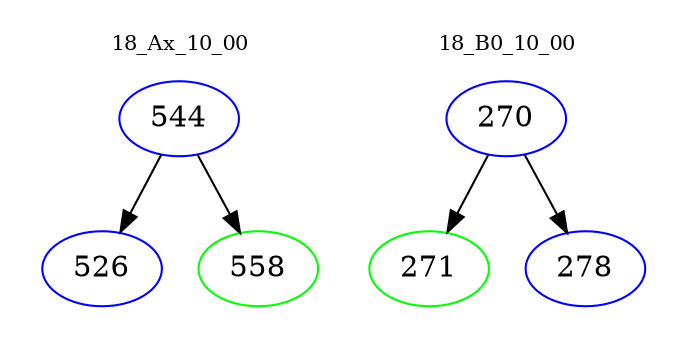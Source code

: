 digraph{
subgraph cluster_0 {
color = white
label = "18_Ax_10_00";
fontsize=10;
T0_544 [label="544", color="blue"]
T0_544 -> T0_526 [color="black"]
T0_526 [label="526", color="blue"]
T0_544 -> T0_558 [color="black"]
T0_558 [label="558", color="green"]
}
subgraph cluster_1 {
color = white
label = "18_B0_10_00";
fontsize=10;
T1_270 [label="270", color="blue"]
T1_270 -> T1_271 [color="black"]
T1_271 [label="271", color="green"]
T1_270 -> T1_278 [color="black"]
T1_278 [label="278", color="blue"]
}
}
